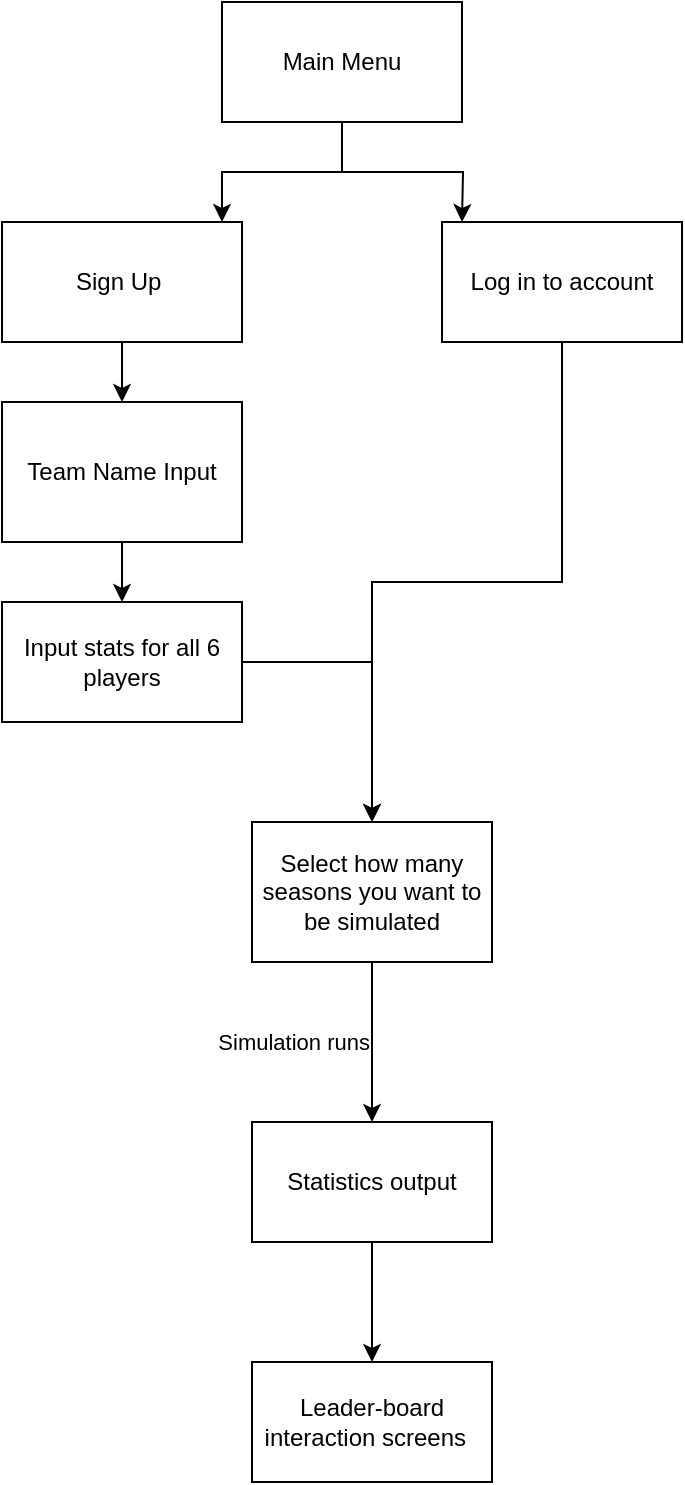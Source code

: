 <mxfile version="14.8.4" type="github">
  <diagram id="0m_qA35KJLolAycGum2U" name="Page-1">
    <mxGraphModel dx="870" dy="594" grid="1" gridSize="10" guides="1" tooltips="1" connect="1" arrows="1" fold="1" page="1" pageScale="1" pageWidth="850" pageHeight="1100" math="0" shadow="0">
      <root>
        <mxCell id="0" />
        <mxCell id="1" parent="0" />
        <mxCell id="LX9wzMwzc0tQvS8Q4LW--2" style="edgeStyle=orthogonalEdgeStyle;rounded=0;orthogonalLoop=1;jettySize=auto;html=1;" parent="1" source="LX9wzMwzc0tQvS8Q4LW--1" edge="1">
          <mxGeometry relative="1" as="geometry">
            <mxPoint x="350" y="270" as="targetPoint" />
            <Array as="points">
              <mxPoint x="410" y="245" />
              <mxPoint x="350" y="245" />
            </Array>
          </mxGeometry>
        </mxCell>
        <mxCell id="LX9wzMwzc0tQvS8Q4LW--3" style="edgeStyle=orthogonalEdgeStyle;rounded=0;orthogonalLoop=1;jettySize=auto;html=1;" parent="1" source="LX9wzMwzc0tQvS8Q4LW--1" edge="1">
          <mxGeometry relative="1" as="geometry">
            <mxPoint x="470" y="270" as="targetPoint" />
          </mxGeometry>
        </mxCell>
        <mxCell id="LX9wzMwzc0tQvS8Q4LW--1" value="Main Menu" style="rounded=0;whiteSpace=wrap;html=1;" parent="1" vertex="1">
          <mxGeometry x="350" y="160" width="120" height="60" as="geometry" />
        </mxCell>
        <mxCell id="LX9wzMwzc0tQvS8Q4LW--6" style="edgeStyle=orthogonalEdgeStyle;rounded=0;orthogonalLoop=1;jettySize=auto;html=1;" parent="1" source="LX9wzMwzc0tQvS8Q4LW--4" edge="1">
          <mxGeometry relative="1" as="geometry">
            <mxPoint x="300" y="360" as="targetPoint" />
          </mxGeometry>
        </mxCell>
        <mxCell id="LX9wzMwzc0tQvS8Q4LW--4" value="Sign Up&amp;nbsp;" style="rounded=0;whiteSpace=wrap;html=1;" parent="1" vertex="1">
          <mxGeometry x="240" y="270" width="120" height="60" as="geometry" />
        </mxCell>
        <mxCell id="LX9wzMwzc0tQvS8Q4LW--14" style="edgeStyle=orthogonalEdgeStyle;rounded=0;orthogonalLoop=1;jettySize=auto;html=1;" parent="1" source="LX9wzMwzc0tQvS8Q4LW--5" target="LX9wzMwzc0tQvS8Q4LW--12" edge="1">
          <mxGeometry relative="1" as="geometry" />
        </mxCell>
        <mxCell id="LX9wzMwzc0tQvS8Q4LW--5" value="Log in to account" style="rounded=0;whiteSpace=wrap;html=1;" parent="1" vertex="1">
          <mxGeometry x="460" y="270" width="120" height="60" as="geometry" />
        </mxCell>
        <mxCell id="LX9wzMwzc0tQvS8Q4LW--8" style="edgeStyle=orthogonalEdgeStyle;rounded=0;orthogonalLoop=1;jettySize=auto;html=1;" parent="1" source="LX9wzMwzc0tQvS8Q4LW--7" edge="1">
          <mxGeometry relative="1" as="geometry">
            <mxPoint x="300" y="460" as="targetPoint" />
          </mxGeometry>
        </mxCell>
        <mxCell id="LX9wzMwzc0tQvS8Q4LW--7" value="Team Name Input" style="rounded=0;whiteSpace=wrap;html=1;" parent="1" vertex="1">
          <mxGeometry x="240" y="360" width="120" height="70" as="geometry" />
        </mxCell>
        <mxCell id="LX9wzMwzc0tQvS8Q4LW--15" style="edgeStyle=orthogonalEdgeStyle;rounded=0;orthogonalLoop=1;jettySize=auto;html=1;" parent="1" source="LX9wzMwzc0tQvS8Q4LW--9" target="LX9wzMwzc0tQvS8Q4LW--12" edge="1">
          <mxGeometry relative="1" as="geometry" />
        </mxCell>
        <mxCell id="LX9wzMwzc0tQvS8Q4LW--9" value="Input stats for all 6 players" style="rounded=0;whiteSpace=wrap;html=1;" parent="1" vertex="1">
          <mxGeometry x="240" y="460" width="120" height="60" as="geometry" />
        </mxCell>
        <mxCell id="LX9wzMwzc0tQvS8Q4LW--17" value="Simulation runs" style="edgeStyle=orthogonalEdgeStyle;rounded=0;orthogonalLoop=1;jettySize=auto;html=1;entryX=0.5;entryY=0;entryDx=0;entryDy=0;align=right;" parent="1" source="LX9wzMwzc0tQvS8Q4LW--12" target="LX9wzMwzc0tQvS8Q4LW--16" edge="1">
          <mxGeometry relative="1" as="geometry">
            <Array as="points">
              <mxPoint x="425" y="680" />
              <mxPoint x="425" y="680" />
            </Array>
          </mxGeometry>
        </mxCell>
        <mxCell id="LX9wzMwzc0tQvS8Q4LW--12" value="Select how many seasons you want to be simulated" style="rounded=0;whiteSpace=wrap;html=1;" parent="1" vertex="1">
          <mxGeometry x="365" y="570" width="120" height="70" as="geometry" />
        </mxCell>
        <mxCell id="1uonSgVXQ9c9QgvQDt2h-3" style="edgeStyle=orthogonalEdgeStyle;rounded=0;orthogonalLoop=1;jettySize=auto;html=1;entryX=0.5;entryY=0;entryDx=0;entryDy=0;" edge="1" parent="1" source="LX9wzMwzc0tQvS8Q4LW--16" target="1uonSgVXQ9c9QgvQDt2h-2">
          <mxGeometry relative="1" as="geometry" />
        </mxCell>
        <mxCell id="LX9wzMwzc0tQvS8Q4LW--16" value="Statistics output" style="rounded=0;whiteSpace=wrap;html=1;" parent="1" vertex="1">
          <mxGeometry x="365" y="720" width="120" height="60" as="geometry" />
        </mxCell>
        <mxCell id="1uonSgVXQ9c9QgvQDt2h-2" value="Leader-board interaction screens&amp;nbsp;&amp;nbsp;" style="rounded=0;whiteSpace=wrap;html=1;" vertex="1" parent="1">
          <mxGeometry x="365" y="840" width="120" height="60" as="geometry" />
        </mxCell>
      </root>
    </mxGraphModel>
  </diagram>
</mxfile>
